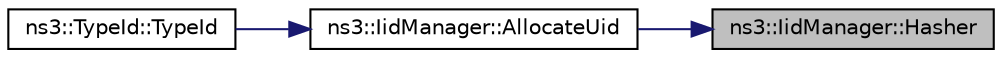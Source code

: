 digraph "ns3::IidManager::Hasher"
{
 // LATEX_PDF_SIZE
  edge [fontname="Helvetica",fontsize="10",labelfontname="Helvetica",labelfontsize="10"];
  node [fontname="Helvetica",fontsize="10",shape=record];
  rankdir="RL";
  Node1 [label="ns3::IidManager::Hasher",height=0.2,width=0.4,color="black", fillcolor="grey75", style="filled", fontcolor="black",tooltip="Hashing function."];
  Node1 -> Node2 [dir="back",color="midnightblue",fontsize="10",style="solid",fontname="Helvetica"];
  Node2 [label="ns3::IidManager::AllocateUid",height=0.2,width=0.4,color="black", fillcolor="white", style="filled",URL="$classns3_1_1_iid_manager.html#adc03a8e984e092e5981e697818509233",tooltip="Create a new unique type id."];
  Node2 -> Node3 [dir="back",color="midnightblue",fontsize="10",style="solid",fontname="Helvetica"];
  Node3 [label="ns3::TypeId::TypeId",height=0.2,width=0.4,color="black", fillcolor="white", style="filled",URL="$classns3_1_1_type_id.html#afe8fa6bf1936d3ff19395f495bb0da61",tooltip="Constructor."];
}
